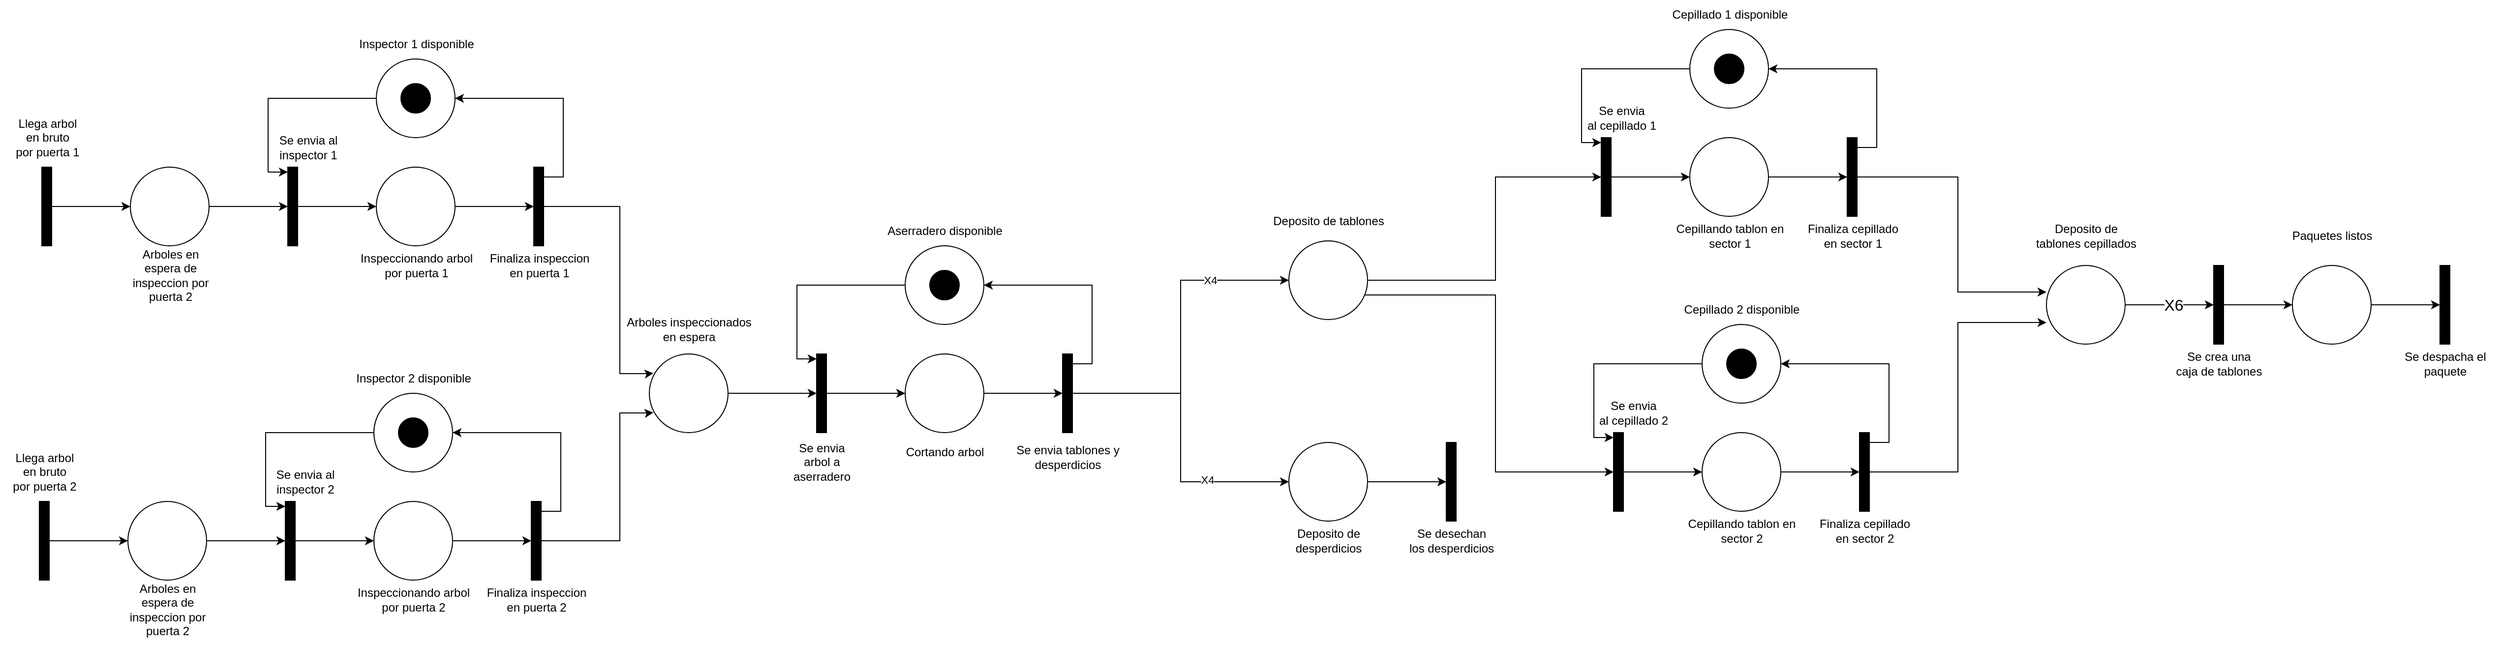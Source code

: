 <mxfile version="24.8.3">
  <diagram name="Page-1" id="-3_jxUGUwHKmg8dipgZw">
    <mxGraphModel dx="1434" dy="773" grid="1" gridSize="10" guides="1" tooltips="1" connect="1" arrows="1" fold="1" page="1" pageScale="1" pageWidth="1400" pageHeight="850" math="0" shadow="0">
      <root>
        <mxCell id="0" />
        <mxCell id="1" parent="0" />
        <mxCell id="EZA7JJlqUse9rsc94KX0-3" value="" style="edgeStyle=orthogonalEdgeStyle;rounded=0;orthogonalLoop=1;jettySize=auto;html=1;curved=0;" edge="1" parent="1" source="EZA7JJlqUse9rsc94KX0-1" target="EZA7JJlqUse9rsc94KX0-2">
          <mxGeometry relative="1" as="geometry" />
        </mxCell>
        <mxCell id="EZA7JJlqUse9rsc94KX0-1" value="" style="html=1;points=[[0,0,0,0,5],[0,1,0,0,-5],[1,0,0,0,5],[1,1,0,0,-5]];perimeter=orthogonalPerimeter;outlineConnect=0;targetShapes=umlLifeline;portConstraint=eastwest;newEdgeStyle={&quot;curved&quot;:0,&quot;rounded&quot;:0};fillColor=#000000;" vertex="1" parent="1">
          <mxGeometry x="82.5" y="230" width="10" height="80" as="geometry" />
        </mxCell>
        <mxCell id="EZA7JJlqUse9rsc94KX0-5" value="" style="edgeStyle=orthogonalEdgeStyle;rounded=0;orthogonalLoop=1;jettySize=auto;html=1;" edge="1" parent="1" source="EZA7JJlqUse9rsc94KX0-2" target="EZA7JJlqUse9rsc94KX0-4">
          <mxGeometry relative="1" as="geometry" />
        </mxCell>
        <mxCell id="EZA7JJlqUse9rsc94KX0-2" value="" style="ellipse;whiteSpace=wrap;html=1;aspect=fixed;" vertex="1" parent="1">
          <mxGeometry x="172.5" y="230" width="80" height="80" as="geometry" />
        </mxCell>
        <mxCell id="EZA7JJlqUse9rsc94KX0-12" value="" style="edgeStyle=orthogonalEdgeStyle;rounded=0;orthogonalLoop=1;jettySize=auto;html=1;curved=0;" edge="1" parent="1" source="EZA7JJlqUse9rsc94KX0-4" target="EZA7JJlqUse9rsc94KX0-10">
          <mxGeometry relative="1" as="geometry" />
        </mxCell>
        <mxCell id="EZA7JJlqUse9rsc94KX0-4" value="" style="html=1;points=[[0,0,0,0,5],[0,1,0,0,-5],[1,0,0,0,5],[1,1,0,0,-5]];perimeter=orthogonalPerimeter;outlineConnect=0;targetShapes=umlLifeline;portConstraint=eastwest;newEdgeStyle={&quot;curved&quot;:0,&quot;rounded&quot;:0};fillColor=#000000;" vertex="1" parent="1">
          <mxGeometry x="332.5" y="230" width="10" height="80" as="geometry" />
        </mxCell>
        <mxCell id="EZA7JJlqUse9rsc94KX0-6" value="&lt;div&gt;Llega arbol&lt;/div&gt;&lt;div&gt;en bruto&lt;/div&gt;&lt;div&gt;por puerta 1&lt;br&gt;&lt;/div&gt;" style="text;html=1;align=center;verticalAlign=middle;resizable=0;points=[];autosize=1;strokeColor=none;fillColor=none;" vertex="1" parent="1">
          <mxGeometry x="42.5" y="170" width="90" height="60" as="geometry" />
        </mxCell>
        <mxCell id="EZA7JJlqUse9rsc94KX0-7" value="&lt;div&gt;Arboles en&lt;/div&gt;&lt;div&gt;espera de&lt;/div&gt;&lt;div&gt;inspeccion por&lt;/div&gt;&lt;div&gt;puerta 2&lt;br&gt;&lt;/div&gt;" style="text;html=1;align=center;verticalAlign=middle;resizable=0;points=[];autosize=1;strokeColor=none;fillColor=none;" vertex="1" parent="1">
          <mxGeometry x="162.5" y="305" width="100" height="70" as="geometry" />
        </mxCell>
        <mxCell id="EZA7JJlqUse9rsc94KX0-8" value="&lt;div&gt;Se envia al&lt;/div&gt;&lt;div&gt;inspector 1&lt;br&gt;&lt;/div&gt;" style="text;html=1;align=center;verticalAlign=middle;resizable=0;points=[];autosize=1;strokeColor=none;fillColor=none;" vertex="1" parent="1">
          <mxGeometry x="312.5" y="190" width="80" height="40" as="geometry" />
        </mxCell>
        <mxCell id="EZA7JJlqUse9rsc94KX0-9" value="" style="edgeStyle=orthogonalEdgeStyle;rounded=0;orthogonalLoop=1;jettySize=auto;html=1;" edge="1" parent="1" source="EZA7JJlqUse9rsc94KX0-10" target="EZA7JJlqUse9rsc94KX0-11">
          <mxGeometry relative="1" as="geometry" />
        </mxCell>
        <mxCell id="EZA7JJlqUse9rsc94KX0-10" value="" style="ellipse;whiteSpace=wrap;html=1;aspect=fixed;" vertex="1" parent="1">
          <mxGeometry x="422.5" y="230" width="80" height="80" as="geometry" />
        </mxCell>
        <mxCell id="EZA7JJlqUse9rsc94KX0-15" style="edgeStyle=orthogonalEdgeStyle;rounded=0;orthogonalLoop=1;jettySize=auto;html=1;curved=0;entryX=1;entryY=0.5;entryDx=0;entryDy=0;" edge="1" parent="1" source="EZA7JJlqUse9rsc94KX0-11" target="EZA7JJlqUse9rsc94KX0-13">
          <mxGeometry relative="1" as="geometry">
            <Array as="points">
              <mxPoint x="612.5" y="240" />
              <mxPoint x="612.5" y="160" />
            </Array>
          </mxGeometry>
        </mxCell>
        <mxCell id="EZA7JJlqUse9rsc94KX0-54" style="edgeStyle=orthogonalEdgeStyle;rounded=0;orthogonalLoop=1;jettySize=auto;html=1;curved=0;entryX=0.052;entryY=0.245;entryDx=0;entryDy=0;entryPerimeter=0;" edge="1" parent="1" source="EZA7JJlqUse9rsc94KX0-11" target="EZA7JJlqUse9rsc94KX0-52">
          <mxGeometry relative="1" as="geometry">
            <Array as="points">
              <mxPoint x="670" y="270" />
              <mxPoint x="670" y="440" />
              <mxPoint x="700" y="440" />
            </Array>
          </mxGeometry>
        </mxCell>
        <mxCell id="EZA7JJlqUse9rsc94KX0-11" value="" style="html=1;points=[[0,0,0,0,5],[0,1,0,0,-5],[1,0,0,0,5],[1,1,0,0,-5]];perimeter=orthogonalPerimeter;outlineConnect=0;targetShapes=umlLifeline;portConstraint=eastwest;newEdgeStyle={&quot;curved&quot;:0,&quot;rounded&quot;:0};fillColor=#000000;" vertex="1" parent="1">
          <mxGeometry x="582.5" y="230" width="10" height="80" as="geometry" />
        </mxCell>
        <mxCell id="EZA7JJlqUse9rsc94KX0-13" value="" style="ellipse;whiteSpace=wrap;html=1;aspect=fixed;" vertex="1" parent="1">
          <mxGeometry x="422.5" y="120" width="80" height="80" as="geometry" />
        </mxCell>
        <mxCell id="EZA7JJlqUse9rsc94KX0-14" value="" style="ellipse;whiteSpace=wrap;html=1;aspect=fixed;fillColor=#000000;" vertex="1" parent="1">
          <mxGeometry x="447.5" y="145" width="30" height="30" as="geometry" />
        </mxCell>
        <mxCell id="EZA7JJlqUse9rsc94KX0-16" style="edgeStyle=orthogonalEdgeStyle;rounded=0;orthogonalLoop=1;jettySize=auto;html=1;entryX=0;entryY=0;entryDx=0;entryDy=5;entryPerimeter=0;" edge="1" parent="1" source="EZA7JJlqUse9rsc94KX0-13" target="EZA7JJlqUse9rsc94KX0-4">
          <mxGeometry relative="1" as="geometry">
            <Array as="points">
              <mxPoint x="312.5" y="160" />
              <mxPoint x="312.5" y="235" />
            </Array>
          </mxGeometry>
        </mxCell>
        <mxCell id="EZA7JJlqUse9rsc94KX0-17" value="&lt;div&gt;Inspeccionando arbol&lt;/div&gt;&lt;div&gt;por puerta 1&lt;br&gt;&lt;/div&gt;" style="text;html=1;align=center;verticalAlign=middle;resizable=0;points=[];autosize=1;strokeColor=none;fillColor=none;" vertex="1" parent="1">
          <mxGeometry x="392.5" y="310" width="140" height="40" as="geometry" />
        </mxCell>
        <mxCell id="EZA7JJlqUse9rsc94KX0-18" value="&lt;div&gt;Finaliza inspeccion&lt;/div&gt;&lt;div&gt;en puerta 1&lt;br&gt;&lt;/div&gt;" style="text;html=1;align=center;verticalAlign=middle;resizable=0;points=[];autosize=1;strokeColor=none;fillColor=none;" vertex="1" parent="1">
          <mxGeometry x="522.5" y="310" width="130" height="40" as="geometry" />
        </mxCell>
        <mxCell id="EZA7JJlqUse9rsc94KX0-19" value="Inspector 1 disponible" style="text;html=1;align=center;verticalAlign=middle;resizable=0;points=[];autosize=1;strokeColor=none;fillColor=none;" vertex="1" parent="1">
          <mxGeometry x="387.5" y="90" width="150" height="30" as="geometry" />
        </mxCell>
        <mxCell id="EZA7JJlqUse9rsc94KX0-20" value="" style="edgeStyle=orthogonalEdgeStyle;rounded=0;orthogonalLoop=1;jettySize=auto;html=1;curved=0;" edge="1" parent="1" source="EZA7JJlqUse9rsc94KX0-21" target="EZA7JJlqUse9rsc94KX0-23">
          <mxGeometry relative="1" as="geometry" />
        </mxCell>
        <mxCell id="EZA7JJlqUse9rsc94KX0-21" value="" style="html=1;points=[[0,0,0,0,5],[0,1,0,0,-5],[1,0,0,0,5],[1,1,0,0,-5]];perimeter=orthogonalPerimeter;outlineConnect=0;targetShapes=umlLifeline;portConstraint=eastwest;newEdgeStyle={&quot;curved&quot;:0,&quot;rounded&quot;:0};fillColor=#000000;" vertex="1" parent="1">
          <mxGeometry x="80" y="570" width="10" height="80" as="geometry" />
        </mxCell>
        <mxCell id="EZA7JJlqUse9rsc94KX0-22" value="" style="edgeStyle=orthogonalEdgeStyle;rounded=0;orthogonalLoop=1;jettySize=auto;html=1;" edge="1" parent="1" source="EZA7JJlqUse9rsc94KX0-23" target="EZA7JJlqUse9rsc94KX0-25">
          <mxGeometry relative="1" as="geometry" />
        </mxCell>
        <mxCell id="EZA7JJlqUse9rsc94KX0-23" value="" style="ellipse;whiteSpace=wrap;html=1;aspect=fixed;" vertex="1" parent="1">
          <mxGeometry x="170" y="570" width="80" height="80" as="geometry" />
        </mxCell>
        <mxCell id="EZA7JJlqUse9rsc94KX0-24" value="" style="edgeStyle=orthogonalEdgeStyle;rounded=0;orthogonalLoop=1;jettySize=auto;html=1;curved=0;" edge="1" parent="1" source="EZA7JJlqUse9rsc94KX0-25" target="EZA7JJlqUse9rsc94KX0-30">
          <mxGeometry relative="1" as="geometry" />
        </mxCell>
        <mxCell id="EZA7JJlqUse9rsc94KX0-25" value="" style="html=1;points=[[0,0,0,0,5],[0,1,0,0,-5],[1,0,0,0,5],[1,1,0,0,-5]];perimeter=orthogonalPerimeter;outlineConnect=0;targetShapes=umlLifeline;portConstraint=eastwest;newEdgeStyle={&quot;curved&quot;:0,&quot;rounded&quot;:0};fillColor=#000000;" vertex="1" parent="1">
          <mxGeometry x="330" y="570" width="10" height="80" as="geometry" />
        </mxCell>
        <mxCell id="EZA7JJlqUse9rsc94KX0-26" value="&lt;div&gt;Llega arbol&lt;/div&gt;&lt;div&gt;en bruto&lt;/div&gt;&lt;div&gt;por puerta 2&lt;br&gt;&lt;/div&gt;" style="text;html=1;align=center;verticalAlign=middle;resizable=0;points=[];autosize=1;strokeColor=none;fillColor=none;" vertex="1" parent="1">
          <mxGeometry x="40" y="510" width="90" height="60" as="geometry" />
        </mxCell>
        <mxCell id="EZA7JJlqUse9rsc94KX0-27" value="&lt;div&gt;Arboles en&lt;/div&gt;&lt;div&gt;espera de&lt;/div&gt;&lt;div&gt;inspeccion por&lt;/div&gt;&lt;div&gt;puerta 2&lt;br&gt;&lt;/div&gt;" style="text;html=1;align=center;verticalAlign=middle;resizable=0;points=[];autosize=1;strokeColor=none;fillColor=none;" vertex="1" parent="1">
          <mxGeometry x="160" y="645" width="100" height="70" as="geometry" />
        </mxCell>
        <mxCell id="EZA7JJlqUse9rsc94KX0-28" value="&lt;div&gt;Se envia al&lt;/div&gt;&lt;div&gt;inspector 2&lt;br&gt;&lt;/div&gt;" style="text;html=1;align=center;verticalAlign=middle;resizable=0;points=[];autosize=1;strokeColor=none;fillColor=none;" vertex="1" parent="1">
          <mxGeometry x="310" y="530" width="80" height="40" as="geometry" />
        </mxCell>
        <mxCell id="EZA7JJlqUse9rsc94KX0-29" value="" style="edgeStyle=orthogonalEdgeStyle;rounded=0;orthogonalLoop=1;jettySize=auto;html=1;" edge="1" parent="1" source="EZA7JJlqUse9rsc94KX0-30" target="EZA7JJlqUse9rsc94KX0-32">
          <mxGeometry relative="1" as="geometry" />
        </mxCell>
        <mxCell id="EZA7JJlqUse9rsc94KX0-30" value="" style="ellipse;whiteSpace=wrap;html=1;aspect=fixed;" vertex="1" parent="1">
          <mxGeometry x="420" y="570" width="80" height="80" as="geometry" />
        </mxCell>
        <mxCell id="EZA7JJlqUse9rsc94KX0-31" style="edgeStyle=orthogonalEdgeStyle;rounded=0;orthogonalLoop=1;jettySize=auto;html=1;curved=0;entryX=1;entryY=0.5;entryDx=0;entryDy=0;" edge="1" parent="1" source="EZA7JJlqUse9rsc94KX0-32" target="EZA7JJlqUse9rsc94KX0-33">
          <mxGeometry relative="1" as="geometry">
            <Array as="points">
              <mxPoint x="610" y="580" />
              <mxPoint x="610" y="500" />
            </Array>
          </mxGeometry>
        </mxCell>
        <mxCell id="EZA7JJlqUse9rsc94KX0-53" style="edgeStyle=orthogonalEdgeStyle;rounded=0;orthogonalLoop=1;jettySize=auto;html=1;curved=0;entryX=0.052;entryY=0.745;entryDx=0;entryDy=0;entryPerimeter=0;" edge="1" parent="1" source="EZA7JJlqUse9rsc94KX0-32" target="EZA7JJlqUse9rsc94KX0-52">
          <mxGeometry relative="1" as="geometry">
            <Array as="points">
              <mxPoint x="670" y="610" />
              <mxPoint x="670" y="480" />
              <mxPoint x="700" y="480" />
            </Array>
          </mxGeometry>
        </mxCell>
        <mxCell id="EZA7JJlqUse9rsc94KX0-32" value="" style="html=1;points=[[0,0,0,0,5],[0,1,0,0,-5],[1,0,0,0,5],[1,1,0,0,-5]];perimeter=orthogonalPerimeter;outlineConnect=0;targetShapes=umlLifeline;portConstraint=eastwest;newEdgeStyle={&quot;curved&quot;:0,&quot;rounded&quot;:0};fillColor=#000000;" vertex="1" parent="1">
          <mxGeometry x="580" y="570" width="10" height="80" as="geometry" />
        </mxCell>
        <mxCell id="EZA7JJlqUse9rsc94KX0-33" value="" style="ellipse;whiteSpace=wrap;html=1;aspect=fixed;" vertex="1" parent="1">
          <mxGeometry x="420" y="460" width="80" height="80" as="geometry" />
        </mxCell>
        <mxCell id="EZA7JJlqUse9rsc94KX0-34" value="" style="ellipse;whiteSpace=wrap;html=1;aspect=fixed;fillColor=#000000;" vertex="1" parent="1">
          <mxGeometry x="445" y="485" width="30" height="30" as="geometry" />
        </mxCell>
        <mxCell id="EZA7JJlqUse9rsc94KX0-35" style="edgeStyle=orthogonalEdgeStyle;rounded=0;orthogonalLoop=1;jettySize=auto;html=1;entryX=0;entryY=0;entryDx=0;entryDy=5;entryPerimeter=0;" edge="1" parent="1" source="EZA7JJlqUse9rsc94KX0-33" target="EZA7JJlqUse9rsc94KX0-25">
          <mxGeometry relative="1" as="geometry">
            <Array as="points">
              <mxPoint x="310" y="500" />
              <mxPoint x="310" y="575" />
            </Array>
          </mxGeometry>
        </mxCell>
        <mxCell id="EZA7JJlqUse9rsc94KX0-36" value="&lt;div&gt;Inspeccionando arbol&lt;/div&gt;&lt;div&gt;por puerta 2&lt;br&gt;&lt;/div&gt;" style="text;html=1;align=center;verticalAlign=middle;resizable=0;points=[];autosize=1;strokeColor=none;fillColor=none;" vertex="1" parent="1">
          <mxGeometry x="390" y="650" width="140" height="40" as="geometry" />
        </mxCell>
        <mxCell id="EZA7JJlqUse9rsc94KX0-37" value="&lt;div&gt;Finaliza inspeccion&lt;/div&gt;&lt;div&gt;en puerta 2&lt;br&gt;&lt;/div&gt;" style="text;html=1;align=center;verticalAlign=middle;resizable=0;points=[];autosize=1;strokeColor=none;fillColor=none;" vertex="1" parent="1">
          <mxGeometry x="520" y="650" width="130" height="40" as="geometry" />
        </mxCell>
        <mxCell id="EZA7JJlqUse9rsc94KX0-38" value="Inspector 2 disponible" style="text;html=1;align=center;verticalAlign=middle;resizable=0;points=[];autosize=1;strokeColor=none;fillColor=none;" vertex="1" parent="1">
          <mxGeometry x="385" y="430" width="150" height="30" as="geometry" />
        </mxCell>
        <mxCell id="EZA7JJlqUse9rsc94KX0-39" value="" style="edgeStyle=orthogonalEdgeStyle;rounded=0;orthogonalLoop=1;jettySize=auto;html=1;curved=0;" edge="1" parent="1" source="EZA7JJlqUse9rsc94KX0-40" target="EZA7JJlqUse9rsc94KX0-43">
          <mxGeometry relative="1" as="geometry" />
        </mxCell>
        <mxCell id="EZA7JJlqUse9rsc94KX0-40" value="" style="html=1;points=[[0,0,0,0,5],[0,1,0,0,-5],[1,0,0,0,5],[1,1,0,0,-5]];perimeter=orthogonalPerimeter;outlineConnect=0;targetShapes=umlLifeline;portConstraint=eastwest;newEdgeStyle={&quot;curved&quot;:0,&quot;rounded&quot;:0};fillColor=#000000;" vertex="1" parent="1">
          <mxGeometry x="870" y="420" width="10" height="80" as="geometry" />
        </mxCell>
        <mxCell id="EZA7JJlqUse9rsc94KX0-41" value="&lt;div&gt;Se envia&lt;/div&gt;&lt;div&gt;arbol a&lt;/div&gt;&lt;div&gt;aserradero&lt;br&gt;&lt;/div&gt;" style="text;html=1;align=center;verticalAlign=middle;resizable=0;points=[];autosize=1;strokeColor=none;fillColor=none;" vertex="1" parent="1">
          <mxGeometry x="835" y="500" width="80" height="60" as="geometry" />
        </mxCell>
        <mxCell id="EZA7JJlqUse9rsc94KX0-42" value="" style="edgeStyle=orthogonalEdgeStyle;rounded=0;orthogonalLoop=1;jettySize=auto;html=1;" edge="1" parent="1" source="EZA7JJlqUse9rsc94KX0-43" target="EZA7JJlqUse9rsc94KX0-45">
          <mxGeometry relative="1" as="geometry" />
        </mxCell>
        <mxCell id="EZA7JJlqUse9rsc94KX0-43" value="" style="ellipse;whiteSpace=wrap;html=1;aspect=fixed;" vertex="1" parent="1">
          <mxGeometry x="960" y="420" width="80" height="80" as="geometry" />
        </mxCell>
        <mxCell id="EZA7JJlqUse9rsc94KX0-44" style="edgeStyle=orthogonalEdgeStyle;rounded=0;orthogonalLoop=1;jettySize=auto;html=1;curved=0;entryX=1;entryY=0.5;entryDx=0;entryDy=0;" edge="1" parent="1" source="EZA7JJlqUse9rsc94KX0-45" target="EZA7JJlqUse9rsc94KX0-46">
          <mxGeometry relative="1" as="geometry">
            <Array as="points">
              <mxPoint x="1150" y="430" />
              <mxPoint x="1150" y="350" />
            </Array>
          </mxGeometry>
        </mxCell>
        <mxCell id="EZA7JJlqUse9rsc94KX0-58" style="edgeStyle=orthogonalEdgeStyle;rounded=0;orthogonalLoop=1;jettySize=auto;html=1;curved=0;entryX=0;entryY=0.5;entryDx=0;entryDy=0;" edge="1" parent="1" source="EZA7JJlqUse9rsc94KX0-45" target="EZA7JJlqUse9rsc94KX0-57">
          <mxGeometry relative="1" as="geometry" />
        </mxCell>
        <mxCell id="EZA7JJlqUse9rsc94KX0-59" value="X4" style="edgeLabel;html=1;align=center;verticalAlign=middle;resizable=0;points=[];" vertex="1" connectable="0" parent="EZA7JJlqUse9rsc94KX0-58">
          <mxGeometry x="0.435" y="-1" relative="1" as="geometry">
            <mxPoint x="14" y="-1" as="offset" />
          </mxGeometry>
        </mxCell>
        <mxCell id="EZA7JJlqUse9rsc94KX0-61" style="edgeStyle=orthogonalEdgeStyle;rounded=0;orthogonalLoop=1;jettySize=auto;html=1;curved=0;entryX=0;entryY=0.5;entryDx=0;entryDy=0;" edge="1" parent="1" source="EZA7JJlqUse9rsc94KX0-45" target="EZA7JJlqUse9rsc94KX0-60">
          <mxGeometry relative="1" as="geometry" />
        </mxCell>
        <mxCell id="EZA7JJlqUse9rsc94KX0-62" value="X4" style="edgeLabel;html=1;align=center;verticalAlign=middle;resizable=0;points=[];" vertex="1" connectable="0" parent="EZA7JJlqUse9rsc94KX0-61">
          <mxGeometry x="0.464" y="2" relative="1" as="geometry">
            <mxPoint as="offset" />
          </mxGeometry>
        </mxCell>
        <mxCell id="EZA7JJlqUse9rsc94KX0-45" value="" style="html=1;points=[[0,0,0,0,5],[0,1,0,0,-5],[1,0,0,0,5],[1,1,0,0,-5]];perimeter=orthogonalPerimeter;outlineConnect=0;targetShapes=umlLifeline;portConstraint=eastwest;newEdgeStyle={&quot;curved&quot;:0,&quot;rounded&quot;:0};fillColor=#000000;" vertex="1" parent="1">
          <mxGeometry x="1120" y="420" width="10" height="80" as="geometry" />
        </mxCell>
        <mxCell id="EZA7JJlqUse9rsc94KX0-46" value="" style="ellipse;whiteSpace=wrap;html=1;aspect=fixed;" vertex="1" parent="1">
          <mxGeometry x="960" y="310" width="80" height="80" as="geometry" />
        </mxCell>
        <mxCell id="EZA7JJlqUse9rsc94KX0-47" value="" style="ellipse;whiteSpace=wrap;html=1;aspect=fixed;fillColor=#000000;" vertex="1" parent="1">
          <mxGeometry x="985" y="335" width="30" height="30" as="geometry" />
        </mxCell>
        <mxCell id="EZA7JJlqUse9rsc94KX0-48" style="edgeStyle=orthogonalEdgeStyle;rounded=0;orthogonalLoop=1;jettySize=auto;html=1;entryX=0;entryY=0;entryDx=0;entryDy=5;entryPerimeter=0;" edge="1" parent="1" source="EZA7JJlqUse9rsc94KX0-46" target="EZA7JJlqUse9rsc94KX0-40">
          <mxGeometry relative="1" as="geometry">
            <Array as="points">
              <mxPoint x="850" y="350" />
              <mxPoint x="850" y="425" />
            </Array>
          </mxGeometry>
        </mxCell>
        <mxCell id="EZA7JJlqUse9rsc94KX0-49" value="Cortando arbol" style="text;html=1;align=center;verticalAlign=middle;resizable=0;points=[];autosize=1;strokeColor=none;fillColor=none;" vertex="1" parent="1">
          <mxGeometry x="945" y="505" width="110" height="30" as="geometry" />
        </mxCell>
        <mxCell id="EZA7JJlqUse9rsc94KX0-50" value="&lt;div&gt;Se envia tablones y&lt;/div&gt;&lt;div&gt;desperdicios&lt;br&gt;&lt;/div&gt;" style="text;html=1;align=center;verticalAlign=middle;resizable=0;points=[];autosize=1;strokeColor=none;fillColor=none;" vertex="1" parent="1">
          <mxGeometry x="1060" y="505" width="130" height="40" as="geometry" />
        </mxCell>
        <mxCell id="EZA7JJlqUse9rsc94KX0-51" value="Aserradero disponible" style="text;html=1;align=center;verticalAlign=middle;resizable=0;points=[];autosize=1;strokeColor=none;fillColor=none;" vertex="1" parent="1">
          <mxGeometry x="925" y="280" width="150" height="30" as="geometry" />
        </mxCell>
        <mxCell id="EZA7JJlqUse9rsc94KX0-56" value="" style="edgeStyle=orthogonalEdgeStyle;rounded=0;orthogonalLoop=1;jettySize=auto;html=1;" edge="1" parent="1" source="EZA7JJlqUse9rsc94KX0-52" target="EZA7JJlqUse9rsc94KX0-40">
          <mxGeometry relative="1" as="geometry" />
        </mxCell>
        <mxCell id="EZA7JJlqUse9rsc94KX0-52" value="" style="ellipse;whiteSpace=wrap;html=1;aspect=fixed;" vertex="1" parent="1">
          <mxGeometry x="700" y="420" width="80" height="80" as="geometry" />
        </mxCell>
        <mxCell id="EZA7JJlqUse9rsc94KX0-55" value="&lt;div&gt;Arboles inspeccionados&lt;/div&gt;&lt;div&gt;en espera&lt;br&gt;&lt;/div&gt;" style="text;html=1;align=center;verticalAlign=middle;resizable=0;points=[];autosize=1;strokeColor=none;fillColor=none;" vertex="1" parent="1">
          <mxGeometry x="660" y="375" width="160" height="40" as="geometry" />
        </mxCell>
        <mxCell id="EZA7JJlqUse9rsc94KX0-96" style="edgeStyle=orthogonalEdgeStyle;rounded=0;orthogonalLoop=1;jettySize=auto;html=1;" edge="1" parent="1" source="EZA7JJlqUse9rsc94KX0-57" target="EZA7JJlqUse9rsc94KX0-83">
          <mxGeometry relative="1" as="geometry">
            <Array as="points">
              <mxPoint x="1560" y="360" />
              <mxPoint x="1560" y="540" />
            </Array>
          </mxGeometry>
        </mxCell>
        <mxCell id="EZA7JJlqUse9rsc94KX0-97" style="edgeStyle=orthogonalEdgeStyle;rounded=0;orthogonalLoop=1;jettySize=auto;html=1;" edge="1" parent="1" source="EZA7JJlqUse9rsc94KX0-57" target="EZA7JJlqUse9rsc94KX0-70">
          <mxGeometry relative="1" as="geometry">
            <Array as="points">
              <mxPoint x="1560" y="345" />
              <mxPoint x="1560" y="240" />
            </Array>
          </mxGeometry>
        </mxCell>
        <mxCell id="EZA7JJlqUse9rsc94KX0-57" value="" style="ellipse;whiteSpace=wrap;html=1;aspect=fixed;" vertex="1" parent="1">
          <mxGeometry x="1350" y="305" width="80" height="80" as="geometry" />
        </mxCell>
        <mxCell id="EZA7JJlqUse9rsc94KX0-64" value="" style="edgeStyle=orthogonalEdgeStyle;rounded=0;orthogonalLoop=1;jettySize=auto;html=1;" edge="1" parent="1" source="EZA7JJlqUse9rsc94KX0-60" target="EZA7JJlqUse9rsc94KX0-63">
          <mxGeometry relative="1" as="geometry" />
        </mxCell>
        <mxCell id="EZA7JJlqUse9rsc94KX0-60" value="" style="ellipse;whiteSpace=wrap;html=1;aspect=fixed;" vertex="1" parent="1">
          <mxGeometry x="1350" y="510" width="80" height="80" as="geometry" />
        </mxCell>
        <mxCell id="EZA7JJlqUse9rsc94KX0-63" value="" style="html=1;points=[[0,0,0,0,5],[0,1,0,0,-5],[1,0,0,0,5],[1,1,0,0,-5]];perimeter=orthogonalPerimeter;outlineConnect=0;targetShapes=umlLifeline;portConstraint=eastwest;newEdgeStyle={&quot;curved&quot;:0,&quot;rounded&quot;:0};fillColor=#000000;" vertex="1" parent="1">
          <mxGeometry x="1510" y="510" width="10" height="80" as="geometry" />
        </mxCell>
        <mxCell id="EZA7JJlqUse9rsc94KX0-65" value="&lt;div&gt;Deposito de&lt;/div&gt;&lt;div&gt;desperdicios&lt;br&gt;&lt;/div&gt;" style="text;html=1;align=center;verticalAlign=middle;resizable=0;points=[];autosize=1;strokeColor=none;fillColor=none;" vertex="1" parent="1">
          <mxGeometry x="1340" y="590" width="100" height="40" as="geometry" />
        </mxCell>
        <mxCell id="EZA7JJlqUse9rsc94KX0-66" value="&lt;div&gt;Se desechan&lt;/div&gt;&lt;div&gt;los desperdicios&lt;br&gt;&lt;/div&gt;" style="text;html=1;align=center;verticalAlign=middle;resizable=0;points=[];autosize=1;strokeColor=none;fillColor=none;" vertex="1" parent="1">
          <mxGeometry x="1455" y="590" width="120" height="40" as="geometry" />
        </mxCell>
        <mxCell id="EZA7JJlqUse9rsc94KX0-69" value="" style="edgeStyle=orthogonalEdgeStyle;rounded=0;orthogonalLoop=1;jettySize=auto;html=1;curved=0;" edge="1" parent="1" source="EZA7JJlqUse9rsc94KX0-70" target="EZA7JJlqUse9rsc94KX0-73">
          <mxGeometry relative="1" as="geometry" />
        </mxCell>
        <mxCell id="EZA7JJlqUse9rsc94KX0-70" value="" style="html=1;points=[[0,0,0,0,5],[0,1,0,0,-5],[1,0,0,0,5],[1,1,0,0,-5]];perimeter=orthogonalPerimeter;outlineConnect=0;targetShapes=umlLifeline;portConstraint=eastwest;newEdgeStyle={&quot;curved&quot;:0,&quot;rounded&quot;:0};fillColor=#000000;" vertex="1" parent="1">
          <mxGeometry x="1667.5" y="200" width="10" height="80" as="geometry" />
        </mxCell>
        <mxCell id="EZA7JJlqUse9rsc94KX0-71" value="&lt;div&gt;Se envia&lt;/div&gt;&lt;div&gt;al cepillado 1&lt;br&gt;&lt;/div&gt;" style="text;html=1;align=center;verticalAlign=middle;resizable=0;points=[];autosize=1;strokeColor=none;fillColor=none;" vertex="1" parent="1">
          <mxGeometry x="1637.5" y="160" width="100" height="40" as="geometry" />
        </mxCell>
        <mxCell id="EZA7JJlqUse9rsc94KX0-72" value="" style="edgeStyle=orthogonalEdgeStyle;rounded=0;orthogonalLoop=1;jettySize=auto;html=1;" edge="1" parent="1" source="EZA7JJlqUse9rsc94KX0-73" target="EZA7JJlqUse9rsc94KX0-75">
          <mxGeometry relative="1" as="geometry" />
        </mxCell>
        <mxCell id="EZA7JJlqUse9rsc94KX0-73" value="" style="ellipse;whiteSpace=wrap;html=1;aspect=fixed;" vertex="1" parent="1">
          <mxGeometry x="1757.5" y="200" width="80" height="80" as="geometry" />
        </mxCell>
        <mxCell id="EZA7JJlqUse9rsc94KX0-74" style="edgeStyle=orthogonalEdgeStyle;rounded=0;orthogonalLoop=1;jettySize=auto;html=1;curved=0;entryX=1;entryY=0.5;entryDx=0;entryDy=0;" edge="1" parent="1" source="EZA7JJlqUse9rsc94KX0-75" target="EZA7JJlqUse9rsc94KX0-76">
          <mxGeometry relative="1" as="geometry">
            <Array as="points">
              <mxPoint x="1947.5" y="210" />
              <mxPoint x="1947.5" y="130" />
            </Array>
          </mxGeometry>
        </mxCell>
        <mxCell id="EZA7JJlqUse9rsc94KX0-75" value="" style="html=1;points=[[0,0,0,0,5],[0,1,0,0,-5],[1,0,0,0,5],[1,1,0,0,-5]];perimeter=orthogonalPerimeter;outlineConnect=0;targetShapes=umlLifeline;portConstraint=eastwest;newEdgeStyle={&quot;curved&quot;:0,&quot;rounded&quot;:0};fillColor=#000000;" vertex="1" parent="1">
          <mxGeometry x="1917.5" y="200" width="10" height="80" as="geometry" />
        </mxCell>
        <mxCell id="EZA7JJlqUse9rsc94KX0-76" value="" style="ellipse;whiteSpace=wrap;html=1;aspect=fixed;" vertex="1" parent="1">
          <mxGeometry x="1757.5" y="90" width="80" height="80" as="geometry" />
        </mxCell>
        <mxCell id="EZA7JJlqUse9rsc94KX0-77" value="" style="ellipse;whiteSpace=wrap;html=1;aspect=fixed;fillColor=#000000;" vertex="1" parent="1">
          <mxGeometry x="1782.5" y="115" width="30" height="30" as="geometry" />
        </mxCell>
        <mxCell id="EZA7JJlqUse9rsc94KX0-78" style="edgeStyle=orthogonalEdgeStyle;rounded=0;orthogonalLoop=1;jettySize=auto;html=1;entryX=0;entryY=0;entryDx=0;entryDy=5;entryPerimeter=0;" edge="1" parent="1" source="EZA7JJlqUse9rsc94KX0-76" target="EZA7JJlqUse9rsc94KX0-70">
          <mxGeometry relative="1" as="geometry">
            <Array as="points">
              <mxPoint x="1647.5" y="130" />
              <mxPoint x="1647.5" y="205" />
            </Array>
          </mxGeometry>
        </mxCell>
        <mxCell id="EZA7JJlqUse9rsc94KX0-79" value="&lt;div&gt;Cepillando tablon en&lt;/div&gt;&lt;div&gt;sector 1&lt;br&gt;&lt;/div&gt;" style="text;html=1;align=center;verticalAlign=middle;resizable=0;points=[];autosize=1;strokeColor=none;fillColor=none;" vertex="1" parent="1">
          <mxGeometry x="1727.5" y="280" width="140" height="40" as="geometry" />
        </mxCell>
        <mxCell id="EZA7JJlqUse9rsc94KX0-80" value="&lt;div&gt;Finaliza cepillado&lt;/div&gt;&lt;div&gt;en sector 1&lt;br&gt;&lt;/div&gt;" style="text;html=1;align=center;verticalAlign=middle;resizable=0;points=[];autosize=1;strokeColor=none;fillColor=none;" vertex="1" parent="1">
          <mxGeometry x="1862.5" y="280" width="120" height="40" as="geometry" />
        </mxCell>
        <mxCell id="EZA7JJlqUse9rsc94KX0-81" value="Cepillado 1 disponible" style="text;html=1;align=center;verticalAlign=middle;resizable=0;points=[];autosize=1;strokeColor=none;fillColor=none;" vertex="1" parent="1">
          <mxGeometry x="1722.5" y="60" width="150" height="30" as="geometry" />
        </mxCell>
        <mxCell id="EZA7JJlqUse9rsc94KX0-82" value="" style="edgeStyle=orthogonalEdgeStyle;rounded=0;orthogonalLoop=1;jettySize=auto;html=1;curved=0;" edge="1" parent="1" source="EZA7JJlqUse9rsc94KX0-83" target="EZA7JJlqUse9rsc94KX0-86">
          <mxGeometry relative="1" as="geometry" />
        </mxCell>
        <mxCell id="EZA7JJlqUse9rsc94KX0-83" value="" style="html=1;points=[[0,0,0,0,5],[0,1,0,0,-5],[1,0,0,0,5],[1,1,0,0,-5]];perimeter=orthogonalPerimeter;outlineConnect=0;targetShapes=umlLifeline;portConstraint=eastwest;newEdgeStyle={&quot;curved&quot;:0,&quot;rounded&quot;:0};fillColor=#000000;" vertex="1" parent="1">
          <mxGeometry x="1680" y="500" width="10" height="80" as="geometry" />
        </mxCell>
        <mxCell id="EZA7JJlqUse9rsc94KX0-84" value="&lt;div&gt;Se envia&lt;/div&gt;&lt;div&gt;al cepillado 2&lt;br&gt;&lt;/div&gt;" style="text;html=1;align=center;verticalAlign=middle;resizable=0;points=[];autosize=1;strokeColor=none;fillColor=none;" vertex="1" parent="1">
          <mxGeometry x="1650" y="460" width="100" height="40" as="geometry" />
        </mxCell>
        <mxCell id="EZA7JJlqUse9rsc94KX0-85" value="" style="edgeStyle=orthogonalEdgeStyle;rounded=0;orthogonalLoop=1;jettySize=auto;html=1;" edge="1" parent="1" source="EZA7JJlqUse9rsc94KX0-86" target="EZA7JJlqUse9rsc94KX0-88">
          <mxGeometry relative="1" as="geometry" />
        </mxCell>
        <mxCell id="EZA7JJlqUse9rsc94KX0-86" value="" style="ellipse;whiteSpace=wrap;html=1;aspect=fixed;" vertex="1" parent="1">
          <mxGeometry x="1770" y="500" width="80" height="80" as="geometry" />
        </mxCell>
        <mxCell id="EZA7JJlqUse9rsc94KX0-87" style="edgeStyle=orthogonalEdgeStyle;rounded=0;orthogonalLoop=1;jettySize=auto;html=1;curved=0;entryX=1;entryY=0.5;entryDx=0;entryDy=0;" edge="1" parent="1" source="EZA7JJlqUse9rsc94KX0-88" target="EZA7JJlqUse9rsc94KX0-89">
          <mxGeometry relative="1" as="geometry">
            <Array as="points">
              <mxPoint x="1960" y="510" />
              <mxPoint x="1960" y="430" />
            </Array>
          </mxGeometry>
        </mxCell>
        <mxCell id="EZA7JJlqUse9rsc94KX0-88" value="" style="html=1;points=[[0,0,0,0,5],[0,1,0,0,-5],[1,0,0,0,5],[1,1,0,0,-5]];perimeter=orthogonalPerimeter;outlineConnect=0;targetShapes=umlLifeline;portConstraint=eastwest;newEdgeStyle={&quot;curved&quot;:0,&quot;rounded&quot;:0};fillColor=#000000;" vertex="1" parent="1">
          <mxGeometry x="1930" y="500" width="10" height="80" as="geometry" />
        </mxCell>
        <mxCell id="EZA7JJlqUse9rsc94KX0-89" value="" style="ellipse;whiteSpace=wrap;html=1;aspect=fixed;" vertex="1" parent="1">
          <mxGeometry x="1770" y="390" width="80" height="80" as="geometry" />
        </mxCell>
        <mxCell id="EZA7JJlqUse9rsc94KX0-90" value="" style="ellipse;whiteSpace=wrap;html=1;aspect=fixed;fillColor=#000000;" vertex="1" parent="1">
          <mxGeometry x="1795" y="415" width="30" height="30" as="geometry" />
        </mxCell>
        <mxCell id="EZA7JJlqUse9rsc94KX0-91" style="edgeStyle=orthogonalEdgeStyle;rounded=0;orthogonalLoop=1;jettySize=auto;html=1;entryX=0;entryY=0;entryDx=0;entryDy=5;entryPerimeter=0;" edge="1" parent="1" source="EZA7JJlqUse9rsc94KX0-89" target="EZA7JJlqUse9rsc94KX0-83">
          <mxGeometry relative="1" as="geometry">
            <Array as="points">
              <mxPoint x="1660" y="430" />
              <mxPoint x="1660" y="505" />
            </Array>
          </mxGeometry>
        </mxCell>
        <mxCell id="EZA7JJlqUse9rsc94KX0-92" value="&lt;div&gt;Cepillando tablon en&lt;/div&gt;&lt;div&gt;sector 2&lt;br&gt;&lt;/div&gt;" style="text;html=1;align=center;verticalAlign=middle;resizable=0;points=[];autosize=1;strokeColor=none;fillColor=none;" vertex="1" parent="1">
          <mxGeometry x="1740" y="580" width="140" height="40" as="geometry" />
        </mxCell>
        <mxCell id="EZA7JJlqUse9rsc94KX0-94" value="Cepillado 2 disponible" style="text;html=1;align=center;verticalAlign=middle;resizable=0;points=[];autosize=1;strokeColor=none;fillColor=none;" vertex="1" parent="1">
          <mxGeometry x="1735" y="360" width="150" height="30" as="geometry" />
        </mxCell>
        <mxCell id="EZA7JJlqUse9rsc94KX0-99" value="Deposito de tablones" style="text;html=1;align=center;verticalAlign=middle;resizable=0;points=[];autosize=1;strokeColor=none;fillColor=none;" vertex="1" parent="1">
          <mxGeometry x="1320" y="270" width="140" height="30" as="geometry" />
        </mxCell>
        <mxCell id="EZA7JJlqUse9rsc94KX0-100" value="&lt;div&gt;Finaliza cepillado&lt;/div&gt;&lt;div&gt;en sector 2&lt;br&gt;&lt;/div&gt;" style="text;html=1;align=center;verticalAlign=middle;resizable=0;points=[];autosize=1;strokeColor=none;fillColor=none;" vertex="1" parent="1">
          <mxGeometry x="1875" y="580" width="120" height="40" as="geometry" />
        </mxCell>
        <mxCell id="EZA7JJlqUse9rsc94KX0-106" value="" style="edgeStyle=orthogonalEdgeStyle;rounded=0;orthogonalLoop=1;jettySize=auto;html=1;" edge="1" parent="1" source="EZA7JJlqUse9rsc94KX0-101" target="EZA7JJlqUse9rsc94KX0-105">
          <mxGeometry relative="1" as="geometry" />
        </mxCell>
        <mxCell id="EZA7JJlqUse9rsc94KX0-107" value="X6" style="edgeLabel;html=1;align=center;verticalAlign=middle;resizable=0;points=[];fontSize=16;" vertex="1" connectable="0" parent="EZA7JJlqUse9rsc94KX0-106">
          <mxGeometry x="0.089" y="-1" relative="1" as="geometry">
            <mxPoint y="-1" as="offset" />
          </mxGeometry>
        </mxCell>
        <mxCell id="EZA7JJlqUse9rsc94KX0-101" value="" style="ellipse;whiteSpace=wrap;html=1;aspect=fixed;" vertex="1" parent="1">
          <mxGeometry x="2120" y="330" width="80" height="80" as="geometry" />
        </mxCell>
        <mxCell id="EZA7JJlqUse9rsc94KX0-102" style="edgeStyle=orthogonalEdgeStyle;rounded=0;orthogonalLoop=1;jettySize=auto;html=1;curved=0;entryX=0;entryY=0.725;entryDx=0;entryDy=0;entryPerimeter=0;" edge="1" parent="1" source="EZA7JJlqUse9rsc94KX0-88" target="EZA7JJlqUse9rsc94KX0-101">
          <mxGeometry relative="1" as="geometry" />
        </mxCell>
        <mxCell id="EZA7JJlqUse9rsc94KX0-103" style="edgeStyle=orthogonalEdgeStyle;rounded=0;orthogonalLoop=1;jettySize=auto;html=1;curved=0;entryX=0;entryY=0.338;entryDx=0;entryDy=0;entryPerimeter=0;" edge="1" parent="1" source="EZA7JJlqUse9rsc94KX0-75" target="EZA7JJlqUse9rsc94KX0-101">
          <mxGeometry relative="1" as="geometry">
            <Array as="points">
              <mxPoint x="2030" y="240" />
              <mxPoint x="2030" y="357" />
            </Array>
          </mxGeometry>
        </mxCell>
        <mxCell id="EZA7JJlqUse9rsc94KX0-110" value="" style="edgeStyle=orthogonalEdgeStyle;rounded=0;orthogonalLoop=1;jettySize=auto;html=1;" edge="1" parent="1" source="EZA7JJlqUse9rsc94KX0-104" target="EZA7JJlqUse9rsc94KX0-109">
          <mxGeometry relative="1" as="geometry" />
        </mxCell>
        <mxCell id="EZA7JJlqUse9rsc94KX0-104" value="" style="ellipse;whiteSpace=wrap;html=1;aspect=fixed;" vertex="1" parent="1">
          <mxGeometry x="2370" y="330" width="80" height="80" as="geometry" />
        </mxCell>
        <mxCell id="EZA7JJlqUse9rsc94KX0-108" value="" style="edgeStyle=orthogonalEdgeStyle;rounded=0;orthogonalLoop=1;jettySize=auto;html=1;curved=0;" edge="1" parent="1" source="EZA7JJlqUse9rsc94KX0-105" target="EZA7JJlqUse9rsc94KX0-104">
          <mxGeometry relative="1" as="geometry" />
        </mxCell>
        <mxCell id="EZA7JJlqUse9rsc94KX0-105" value="" style="html=1;points=[[0,0,0,0,5],[0,1,0,0,-5],[1,0,0,0,5],[1,1,0,0,-5]];perimeter=orthogonalPerimeter;outlineConnect=0;targetShapes=umlLifeline;portConstraint=eastwest;newEdgeStyle={&quot;curved&quot;:0,&quot;rounded&quot;:0};fillColor=#000000;" vertex="1" parent="1">
          <mxGeometry x="2290" y="330" width="10" height="80" as="geometry" />
        </mxCell>
        <mxCell id="EZA7JJlqUse9rsc94KX0-109" value="" style="html=1;points=[[0,0,0,0,5],[0,1,0,0,-5],[1,0,0,0,5],[1,1,0,0,-5]];perimeter=orthogonalPerimeter;outlineConnect=0;targetShapes=umlLifeline;portConstraint=eastwest;newEdgeStyle={&quot;curved&quot;:0,&quot;rounded&quot;:0};fillColor=#000000;" vertex="1" parent="1">
          <mxGeometry x="2520" y="330" width="10" height="80" as="geometry" />
        </mxCell>
        <mxCell id="EZA7JJlqUse9rsc94KX0-111" value="&lt;div&gt;Deposito de&lt;/div&gt;&lt;div&gt;tablones cepillados&lt;br&gt;&lt;/div&gt;" style="text;html=1;align=center;verticalAlign=middle;resizable=0;points=[];autosize=1;strokeColor=none;fillColor=none;" vertex="1" parent="1">
          <mxGeometry x="2095" y="280" width="130" height="40" as="geometry" />
        </mxCell>
        <mxCell id="EZA7JJlqUse9rsc94KX0-112" value="&lt;div&gt;Se crea una&lt;/div&gt;&lt;div&gt;caja de tablones&lt;br&gt;&lt;/div&gt;" style="text;html=1;align=center;verticalAlign=middle;resizable=0;points=[];autosize=1;strokeColor=none;fillColor=none;" vertex="1" parent="1">
          <mxGeometry x="2240" y="410" width="110" height="40" as="geometry" />
        </mxCell>
        <mxCell id="EZA7JJlqUse9rsc94KX0-113" value="&lt;div&gt;Paquetes listos&lt;br&gt;&lt;/div&gt;" style="text;html=1;align=center;verticalAlign=middle;resizable=0;points=[];autosize=1;strokeColor=none;fillColor=none;" vertex="1" parent="1">
          <mxGeometry x="2355" y="285" width="110" height="30" as="geometry" />
        </mxCell>
        <mxCell id="EZA7JJlqUse9rsc94KX0-114" value="&lt;div&gt;Se despacha el&lt;/div&gt;&lt;div&gt;paquete&lt;br&gt;&lt;/div&gt;" style="text;html=1;align=center;verticalAlign=middle;resizable=0;points=[];autosize=1;strokeColor=none;fillColor=none;" vertex="1" parent="1">
          <mxGeometry x="2470" y="410" width="110" height="40" as="geometry" />
        </mxCell>
      </root>
    </mxGraphModel>
  </diagram>
</mxfile>
